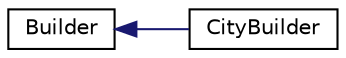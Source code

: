 digraph "Graphical Class Hierarchy"
{
 // LATEX_PDF_SIZE
  edge [fontname="Helvetica",fontsize="10",labelfontname="Helvetica",labelfontsize="10"];
  node [fontname="Helvetica",fontsize="10",shape=record];
  rankdir="LR";
  Node0 [label="Builder",height=0.2,width=0.4,color="black", fillcolor="white", style="filled",URL="$classBuilder.html",tooltip="Abstract builder class for constructing components of a composite building."];
  Node0 -> Node1 [dir="back",color="midnightblue",fontsize="10",style="solid",fontname="Helvetica"];
  Node1 [label="CityBuilder",height=0.2,width=0.4,color="black", fillcolor="white", style="filled",URL="$classCityBuilder.html",tooltip="Implements the Builder interface to construct complex city buildings for population,..."];
}
